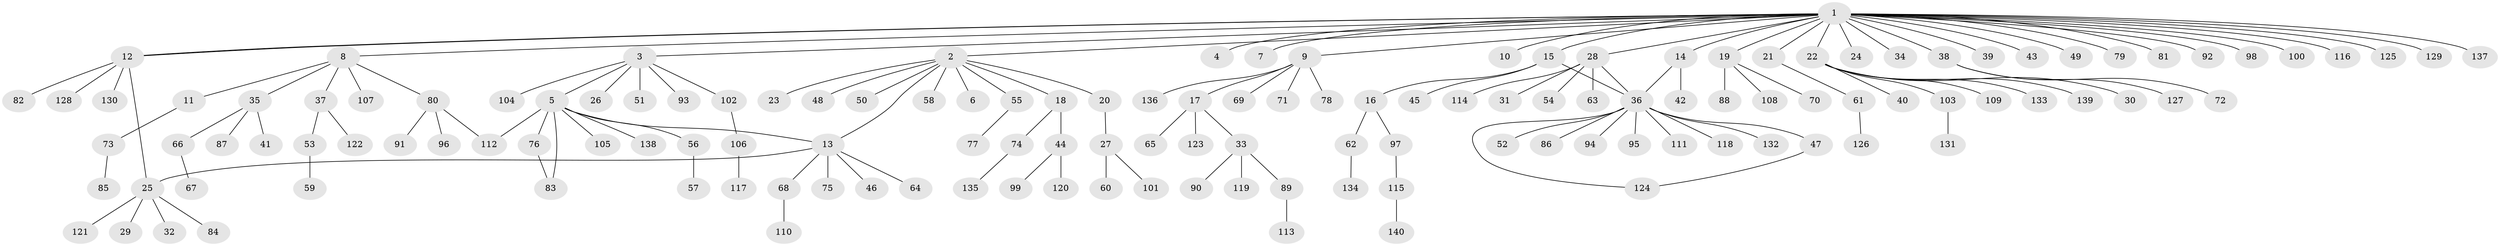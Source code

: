 // Generated by graph-tools (version 1.1) at 2025/35/03/09/25 02:35:34]
// undirected, 140 vertices, 147 edges
graph export_dot {
graph [start="1"]
  node [color=gray90,style=filled];
  1;
  2;
  3;
  4;
  5;
  6;
  7;
  8;
  9;
  10;
  11;
  12;
  13;
  14;
  15;
  16;
  17;
  18;
  19;
  20;
  21;
  22;
  23;
  24;
  25;
  26;
  27;
  28;
  29;
  30;
  31;
  32;
  33;
  34;
  35;
  36;
  37;
  38;
  39;
  40;
  41;
  42;
  43;
  44;
  45;
  46;
  47;
  48;
  49;
  50;
  51;
  52;
  53;
  54;
  55;
  56;
  57;
  58;
  59;
  60;
  61;
  62;
  63;
  64;
  65;
  66;
  67;
  68;
  69;
  70;
  71;
  72;
  73;
  74;
  75;
  76;
  77;
  78;
  79;
  80;
  81;
  82;
  83;
  84;
  85;
  86;
  87;
  88;
  89;
  90;
  91;
  92;
  93;
  94;
  95;
  96;
  97;
  98;
  99;
  100;
  101;
  102;
  103;
  104;
  105;
  106;
  107;
  108;
  109;
  110;
  111;
  112;
  113;
  114;
  115;
  116;
  117;
  118;
  119;
  120;
  121;
  122;
  123;
  124;
  125;
  126;
  127;
  128;
  129;
  130;
  131;
  132;
  133;
  134;
  135;
  136;
  137;
  138;
  139;
  140;
  1 -- 2;
  1 -- 3;
  1 -- 4;
  1 -- 7;
  1 -- 8;
  1 -- 9;
  1 -- 10;
  1 -- 12;
  1 -- 12;
  1 -- 14;
  1 -- 15;
  1 -- 19;
  1 -- 21;
  1 -- 22;
  1 -- 24;
  1 -- 28;
  1 -- 34;
  1 -- 38;
  1 -- 39;
  1 -- 43;
  1 -- 49;
  1 -- 79;
  1 -- 81;
  1 -- 92;
  1 -- 98;
  1 -- 100;
  1 -- 116;
  1 -- 125;
  1 -- 129;
  1 -- 137;
  2 -- 6;
  2 -- 13;
  2 -- 18;
  2 -- 20;
  2 -- 23;
  2 -- 48;
  2 -- 50;
  2 -- 55;
  2 -- 58;
  3 -- 5;
  3 -- 26;
  3 -- 51;
  3 -- 93;
  3 -- 102;
  3 -- 104;
  5 -- 13;
  5 -- 56;
  5 -- 76;
  5 -- 83;
  5 -- 105;
  5 -- 112;
  5 -- 138;
  8 -- 11;
  8 -- 35;
  8 -- 37;
  8 -- 80;
  8 -- 107;
  9 -- 17;
  9 -- 69;
  9 -- 71;
  9 -- 78;
  9 -- 136;
  11 -- 73;
  12 -- 25;
  12 -- 82;
  12 -- 128;
  12 -- 130;
  13 -- 25;
  13 -- 46;
  13 -- 64;
  13 -- 68;
  13 -- 75;
  14 -- 36;
  14 -- 42;
  15 -- 16;
  15 -- 36;
  15 -- 45;
  16 -- 62;
  16 -- 97;
  17 -- 33;
  17 -- 65;
  17 -- 123;
  18 -- 44;
  18 -- 74;
  19 -- 70;
  19 -- 88;
  19 -- 108;
  20 -- 27;
  21 -- 61;
  22 -- 30;
  22 -- 40;
  22 -- 103;
  22 -- 109;
  22 -- 133;
  22 -- 139;
  25 -- 29;
  25 -- 32;
  25 -- 84;
  25 -- 121;
  27 -- 60;
  27 -- 101;
  28 -- 31;
  28 -- 36;
  28 -- 54;
  28 -- 63;
  28 -- 114;
  33 -- 89;
  33 -- 90;
  33 -- 119;
  35 -- 41;
  35 -- 66;
  35 -- 87;
  36 -- 47;
  36 -- 52;
  36 -- 86;
  36 -- 94;
  36 -- 95;
  36 -- 111;
  36 -- 118;
  36 -- 124;
  36 -- 132;
  37 -- 53;
  37 -- 122;
  38 -- 72;
  38 -- 127;
  44 -- 99;
  44 -- 120;
  47 -- 124;
  53 -- 59;
  55 -- 77;
  56 -- 57;
  61 -- 126;
  62 -- 134;
  66 -- 67;
  68 -- 110;
  73 -- 85;
  74 -- 135;
  76 -- 83;
  80 -- 91;
  80 -- 96;
  80 -- 112;
  89 -- 113;
  97 -- 115;
  102 -- 106;
  103 -- 131;
  106 -- 117;
  115 -- 140;
}
